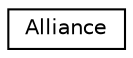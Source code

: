 digraph "Graphical Class Hierarchy"
{
 // LATEX_PDF_SIZE
  edge [fontname="Helvetica",fontsize="10",labelfontname="Helvetica",labelfontsize="10"];
  node [fontname="Helvetica",fontsize="10",shape=record];
  rankdir="LR";
  Node0 [label="Alliance",height=0.2,width=0.4,color="black", fillcolor="white", style="filled",URL="$classAlliance.html",tooltip=" "];
}
